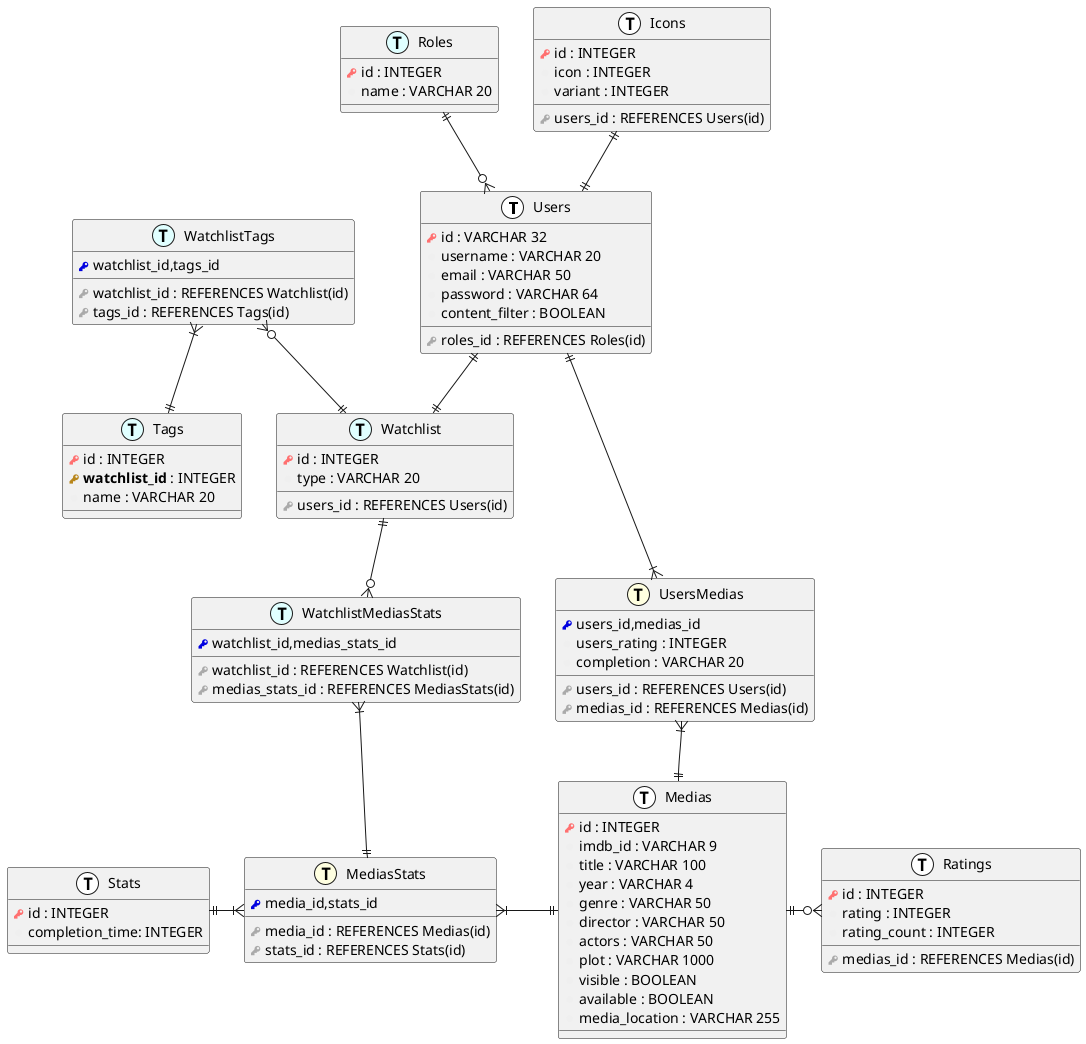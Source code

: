 @startuml
!define primary_key(x) <b><color:#b8861b><&key></color> x</b>
!define foreign_key(x) <color:#aaaaaa><&key></color> x
!define column(x) <color:#efefef><&media-record></color> x
!define table(x) entity x << (T, white) >>
!define combined_table(x) entity x << (T, #ffffe0) >>
!define list_table(x) entity x << (T, #e0ffff) >>
!define primary_id(x) <color:#ff7070><&key></color> x
'many to many primary key composed of two keys
!define many_to_many(x, y) <color:#0000e0><&key></color> x,y

table(Users) {
    primary_id(id) : VARCHAR 32
    column(username) : VARCHAR 20
    column(email) : VARCHAR 50
    column(password) : VARCHAR 64
    column(content_filter) : BOOLEAN
    foreign_key(roles_id) : REFERENCES Roles(id)
}

combined_table(UsersMedias) {
    many_to_many(users_id,medias_id)
    foreign_key(users_id) : REFERENCES Users(id)
    foreign_key(medias_id) : REFERENCES Medias(id)
    column(users_rating) : INTEGER
    column(completion) : VARCHAR 20
}

table(Medias) {
    primary_id(id) : INTEGER
    column(imdb_id) : VARCHAR 9
    column(title) : VARCHAR 100
    column(year) : VARCHAR 4
    column(genre) : VARCHAR 50
    column(director) : VARCHAR 50
    column(actors) : VARCHAR 50
    column(plot) : VARCHAR 1000
    column(visible) : BOOLEAN
    column(available) : BOOLEAN
    column(media_location) : VARCHAR 255
}

table(Ratings){
    primary_id(id) : INTEGER
    column(rating) : INTEGER
    column(rating_count) : INTEGER
    foreign_key(medias_id) : REFERENCES Medias(id)
}

Medias ||-r-o{ Ratings
UsersMedias }|--|| Medias
UsersMedias }|-l-|| Users

table(Stats) {
    primary_id(id) : INTEGER
    column(completion_time): INTEGER
}

combined_table(MediasStats) {
    many_to_many(media_id,stats_id)
    foreign_key(media_id) : REFERENCES Medias(id)
    foreign_key(stats_id) : REFERENCES Stats(id)
}

MediasStats }|-r-|| Medias
MediasStats }|-l-|| Stats

table(Icons) {
    primary_id(id) : INTEGER
    column(icon) : INTEGER
    column(variant) : INTEGER
    foreign_key(users_id) : REFERENCES Users(id)
}

Users ||-u-|| Icons

list_table(Roles) {
    primary_id(id) : INTEGER
    column(name) : VARCHAR 20
}

Users }o-u-|| Roles

list_table(Watchlist) {
    primary_id(id) : INTEGER
    column(type) : VARCHAR 20
    foreign_key(users_id) : REFERENCES Users(id)
}

list_table(WatchlistMediasStats) {
    many_to_many(watchlist_id,medias_stats_id)
    foreign_key(watchlist_id) : REFERENCES Watchlist(id)
    foreign_key(medias_stats_id) : REFERENCES MediasStats(id)
}

list_table(Tags){
    primary_id(id) : INTEGER
    primary_key(watchlist_id) : INTEGER
    column(name) : VARCHAR 20
}

list_table(WatchlistTags) {
    many_to_many(watchlist_id,tags_id)
    foreign_key(watchlist_id) : REFERENCES Watchlist(id)
    foreign_key(tags_id) : REFERENCES Tags(id)
}

Users ||-d-|| Watchlist

Watchlist ||-u-o{ WatchlistTags
WatchlistTags }|--|| Tags


Watchlist ||-d-o{ WatchlistMediasStats
WatchlistMediasStats }|--|| MediasStats

@enduml